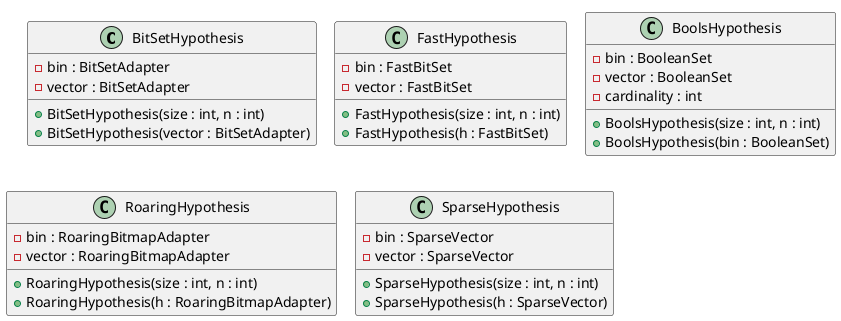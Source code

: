 @startuml
!pragma layout smetana

class BitSetHypothesis {
    - bin : BitSetAdapter
    - vector : BitSetAdapter
    + BitSetHypothesis(size : int, n : int)
    + BitSetHypothesis(vector : BitSetAdapter)
}

class FastHypothesis {
    - bin : FastBitSet
    - vector : FastBitSet
    + FastHypothesis(size : int, n : int)
    + FastHypothesis(h : FastBitSet)
}

class BoolsHypothesis {
    - bin : BooleanSet
    - vector : BooleanSet
    - cardinality : int
    + BoolsHypothesis(size : int, n : int)
    + BoolsHypothesis(bin : BooleanSet)
}

class RoaringHypothesis {
    - bin : RoaringBitmapAdapter
    - vector : RoaringBitmapAdapter
    + RoaringHypothesis(size : int, n : int)
    + RoaringHypothesis(h : RoaringBitmapAdapter)
}

class SparseHypothesis {
    - bin : SparseVector
    - vector : SparseVector
    + SparseHypothesis(size : int, n : int)
    + SparseHypothesis(h : SparseVector)
}

@enduml